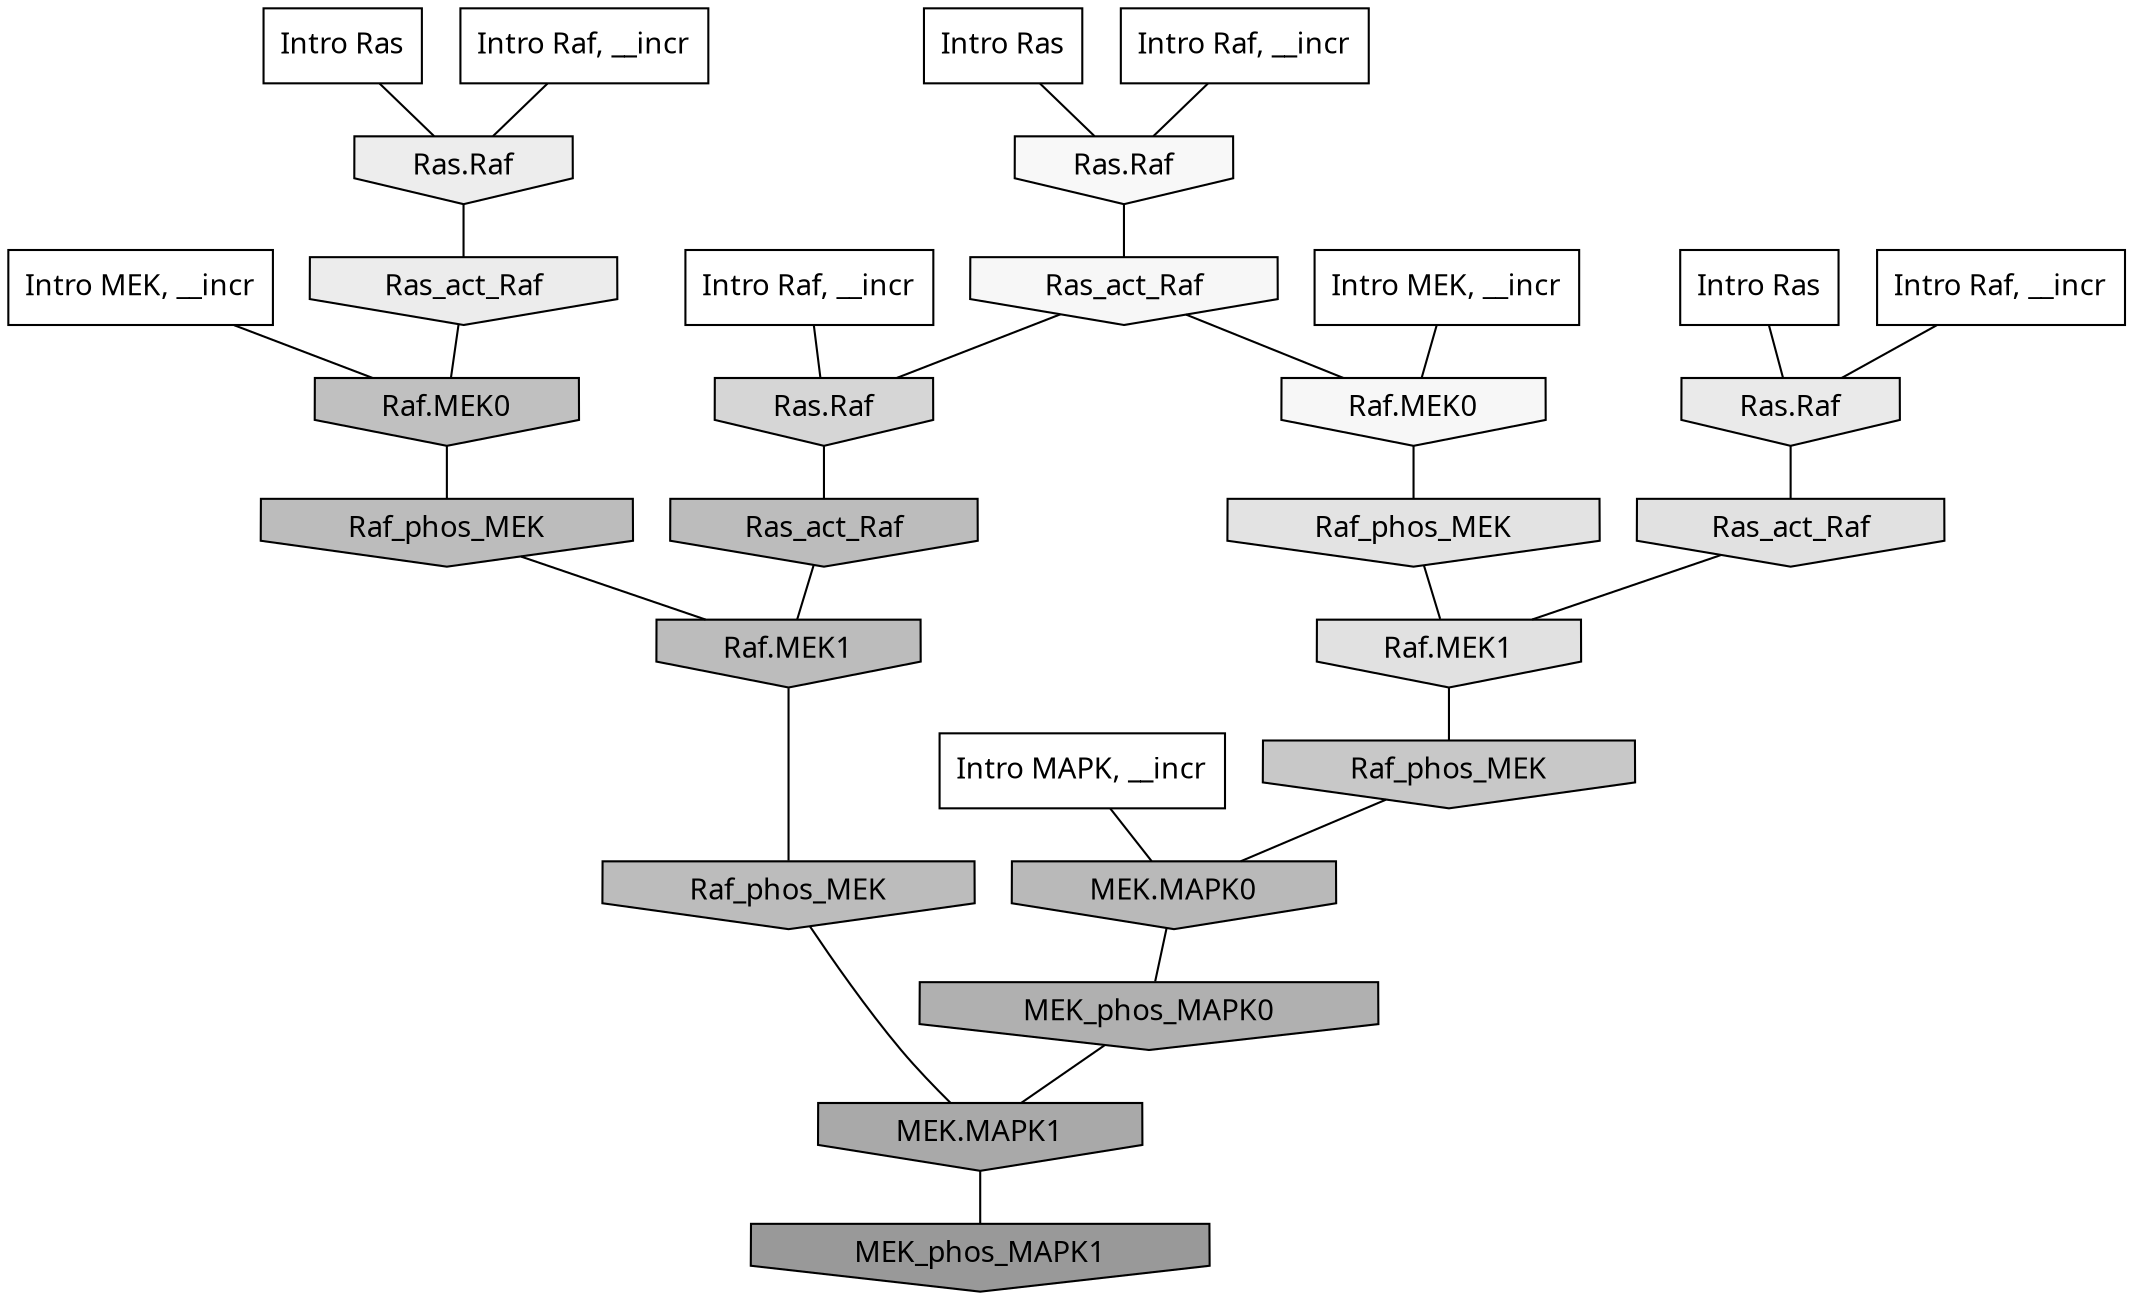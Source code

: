 digraph G{
  rankdir="TB";
  ranksep=0.30;
  node [fontname="CMU Serif"];
  edge [fontname="CMU Serif"];
  
  31 [label="Intro Ras", shape=rectangle, style=filled, fillcolor="0.000 0.000 1.000"]
  
  37 [label="Intro Ras", shape=rectangle, style=filled, fillcolor="0.000 0.000 1.000"]
  
  89 [label="Intro Ras", shape=rectangle, style=filled, fillcolor="0.000 0.000 1.000"]
  
  192 [label="Intro Raf, __incr", shape=rectangle, style=filled, fillcolor="0.000 0.000 1.000"]
  
  429 [label="Intro Raf, __incr", shape=rectangle, style=filled, fillcolor="0.000 0.000 1.000"]
  
  668 [label="Intro Raf, __incr", shape=rectangle, style=filled, fillcolor="0.000 0.000 1.000"]
  
  794 [label="Intro Raf, __incr", shape=rectangle, style=filled, fillcolor="0.000 0.000 1.000"]
  
  1176 [label="Intro MEK, __incr", shape=rectangle, style=filled, fillcolor="0.000 0.000 1.000"]
  
  2042 [label="Intro MEK, __incr", shape=rectangle, style=filled, fillcolor="0.000 0.000 1.000"]
  
  2341 [label="Intro MAPK, __incr", shape=rectangle, style=filled, fillcolor="0.000 0.000 1.000"]
  
  3541 [label="Ras.Raf", shape=invhouse, style=filled, fillcolor="0.000 0.000 0.970"]
  
  3577 [label="Ras_act_Raf", shape=invhouse, style=filled, fillcolor="0.000 0.000 0.966"]
  
  3579 [label="Raf.MEK0", shape=invhouse, style=filled, fillcolor="0.000 0.000 0.966"]
  
  4122 [label="Ras.Raf", shape=invhouse, style=filled, fillcolor="0.000 0.000 0.929"]
  
  4246 [label="Ras_act_Raf", shape=invhouse, style=filled, fillcolor="0.000 0.000 0.922"]
  
  4345 [label="Ras.Raf", shape=invhouse, style=filled, fillcolor="0.000 0.000 0.915"]
  
  4858 [label="Raf_phos_MEK", shape=invhouse, style=filled, fillcolor="0.000 0.000 0.889"]
  
  4992 [label="Ras_act_Raf", shape=invhouse, style=filled, fillcolor="0.000 0.000 0.881"]
  
  4994 [label="Raf.MEK1", shape=invhouse, style=filled, fillcolor="0.000 0.000 0.881"]
  
  5890 [label="Ras.Raf", shape=invhouse, style=filled, fillcolor="0.000 0.000 0.838"]
  
  7458 [label="Raf_phos_MEK", shape=invhouse, style=filled, fillcolor="0.000 0.000 0.785"]
  
  8689 [label="Raf.MEK0", shape=invhouse, style=filled, fillcolor="0.000 0.000 0.753"]
  
  9280 [label="Raf_phos_MEK", shape=invhouse, style=filled, fillcolor="0.000 0.000 0.738"]
  
  9401 [label="Ras_act_Raf", shape=invhouse, style=filled, fillcolor="0.000 0.000 0.736"]
  
  9414 [label="Raf.MEK1", shape=invhouse, style=filled, fillcolor="0.000 0.000 0.736"]
  
  9420 [label="Raf_phos_MEK", shape=invhouse, style=filled, fillcolor="0.000 0.000 0.735"]
  
  10051 [label="MEK.MAPK0", shape=invhouse, style=filled, fillcolor="0.000 0.000 0.724"]
  
  12289 [label="MEK_phos_MAPK0", shape=invhouse, style=filled, fillcolor="0.000 0.000 0.688"]
  
  14295 [label="MEK.MAPK1", shape=invhouse, style=filled, fillcolor="0.000 0.000 0.662"]
  
  17599 [label="MEK_phos_MAPK1", shape=invhouse, style=filled, fillcolor="0.000 0.000 0.600"]
  
  
  14295 -> 17599 [dir=none, color="0.000 0.000 0.000"] 
  12289 -> 14295 [dir=none, color="0.000 0.000 0.000"] 
  10051 -> 12289 [dir=none, color="0.000 0.000 0.000"] 
  9420 -> 14295 [dir=none, color="0.000 0.000 0.000"] 
  9414 -> 9420 [dir=none, color="0.000 0.000 0.000"] 
  9401 -> 9414 [dir=none, color="0.000 0.000 0.000"] 
  9280 -> 9414 [dir=none, color="0.000 0.000 0.000"] 
  8689 -> 9280 [dir=none, color="0.000 0.000 0.000"] 
  7458 -> 10051 [dir=none, color="0.000 0.000 0.000"] 
  5890 -> 9401 [dir=none, color="0.000 0.000 0.000"] 
  4994 -> 7458 [dir=none, color="0.000 0.000 0.000"] 
  4992 -> 4994 [dir=none, color="0.000 0.000 0.000"] 
  4858 -> 4994 [dir=none, color="0.000 0.000 0.000"] 
  4345 -> 4992 [dir=none, color="0.000 0.000 0.000"] 
  4246 -> 8689 [dir=none, color="0.000 0.000 0.000"] 
  4122 -> 4246 [dir=none, color="0.000 0.000 0.000"] 
  3579 -> 4858 [dir=none, color="0.000 0.000 0.000"] 
  3577 -> 3579 [dir=none, color="0.000 0.000 0.000"] 
  3577 -> 5890 [dir=none, color="0.000 0.000 0.000"] 
  3541 -> 3577 [dir=none, color="0.000 0.000 0.000"] 
  2341 -> 10051 [dir=none, color="0.000 0.000 0.000"] 
  2042 -> 8689 [dir=none, color="0.000 0.000 0.000"] 
  1176 -> 3579 [dir=none, color="0.000 0.000 0.000"] 
  794 -> 5890 [dir=none, color="0.000 0.000 0.000"] 
  668 -> 3541 [dir=none, color="0.000 0.000 0.000"] 
  429 -> 4122 [dir=none, color="0.000 0.000 0.000"] 
  192 -> 4345 [dir=none, color="0.000 0.000 0.000"] 
  89 -> 3541 [dir=none, color="0.000 0.000 0.000"] 
  37 -> 4122 [dir=none, color="0.000 0.000 0.000"] 
  31 -> 4345 [dir=none, color="0.000 0.000 0.000"] 
  
  }
